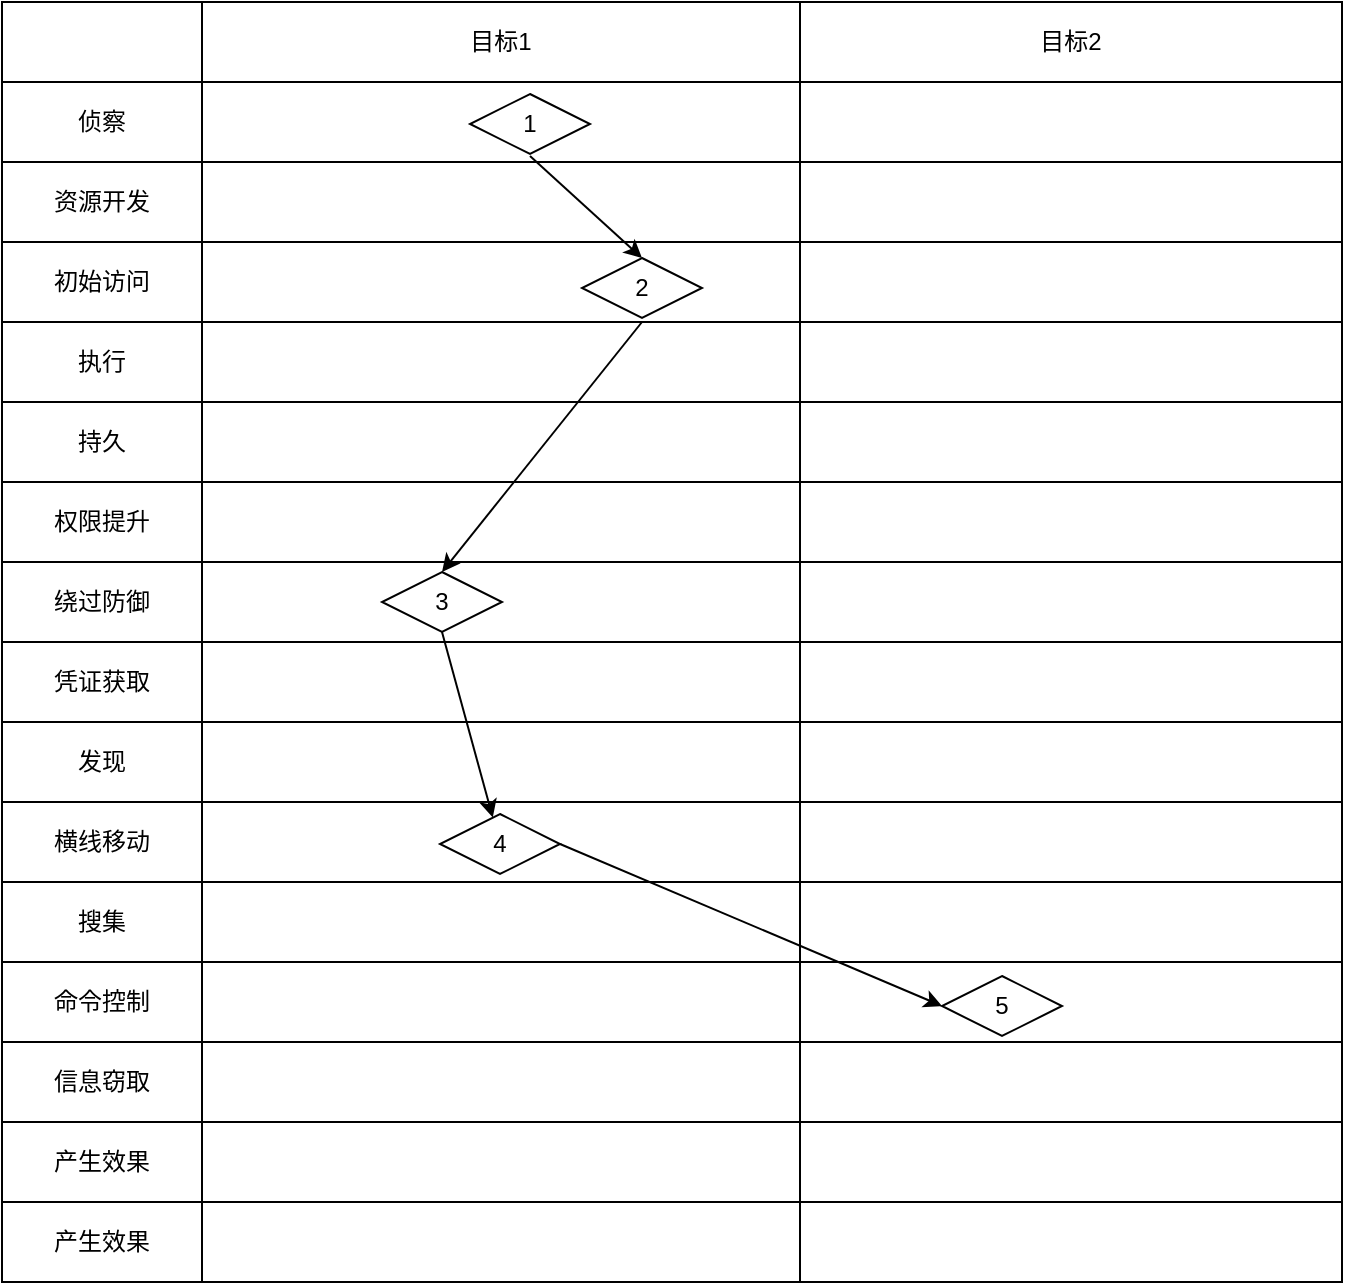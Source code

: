 <mxfile version="21.0.6" type="github">
  <diagram name="第 1 页" id="f9lIStY68VFxgaeeXOex">
    <mxGraphModel dx="1252" dy="1950" grid="1" gridSize="10" guides="1" tooltips="1" connect="1" arrows="1" fold="1" page="1" pageScale="1" pageWidth="827" pageHeight="1169" math="0" shadow="0">
      <root>
        <mxCell id="0" />
        <mxCell id="1" parent="0" />
        <mxCell id="gao_oj5QHQ_gCxG6J7-x-1" value="" style="rounded=0;whiteSpace=wrap;html=1;fontSize=17;" vertex="1" parent="1">
          <mxGeometry x="120" y="-510" width="670" height="640" as="geometry" />
        </mxCell>
        <mxCell id="gao_oj5QHQ_gCxG6J7-x-2" value="" style="shape=table;startSize=0;container=1;collapsible=0;childLayout=tableLayout;" vertex="1" parent="1">
          <mxGeometry x="120" y="-510" width="670" height="640" as="geometry" />
        </mxCell>
        <mxCell id="gao_oj5QHQ_gCxG6J7-x-3" value="" style="shape=tableRow;horizontal=0;startSize=0;swimlaneHead=0;swimlaneBody=0;strokeColor=inherit;top=0;left=0;bottom=0;right=0;collapsible=0;dropTarget=0;fillColor=none;points=[[0,0.5],[1,0.5]];portConstraint=eastwest;" vertex="1" parent="gao_oj5QHQ_gCxG6J7-x-2">
          <mxGeometry width="670" height="40" as="geometry" />
        </mxCell>
        <mxCell id="gao_oj5QHQ_gCxG6J7-x-4" value="" style="shape=partialRectangle;html=1;whiteSpace=wrap;connectable=0;strokeColor=inherit;overflow=hidden;fillColor=none;top=0;left=0;bottom=0;right=0;pointerEvents=1;" vertex="1" parent="gao_oj5QHQ_gCxG6J7-x-3">
          <mxGeometry width="100" height="40" as="geometry">
            <mxRectangle width="100" height="40" as="alternateBounds" />
          </mxGeometry>
        </mxCell>
        <mxCell id="gao_oj5QHQ_gCxG6J7-x-5" value="目标1" style="shape=partialRectangle;html=1;whiteSpace=wrap;connectable=0;strokeColor=inherit;overflow=hidden;fillColor=none;top=0;left=0;bottom=0;right=0;pointerEvents=1;" vertex="1" parent="gao_oj5QHQ_gCxG6J7-x-3">
          <mxGeometry x="100" width="299" height="40" as="geometry">
            <mxRectangle width="299" height="40" as="alternateBounds" />
          </mxGeometry>
        </mxCell>
        <mxCell id="gao_oj5QHQ_gCxG6J7-x-6" value="目标2" style="shape=partialRectangle;html=1;whiteSpace=wrap;connectable=0;strokeColor=inherit;overflow=hidden;fillColor=none;top=0;left=0;bottom=0;right=0;pointerEvents=1;" vertex="1" parent="gao_oj5QHQ_gCxG6J7-x-3">
          <mxGeometry x="399" width="271" height="40" as="geometry">
            <mxRectangle width="271" height="40" as="alternateBounds" />
          </mxGeometry>
        </mxCell>
        <mxCell id="gao_oj5QHQ_gCxG6J7-x-7" value="" style="shape=tableRow;horizontal=0;startSize=0;swimlaneHead=0;swimlaneBody=0;strokeColor=inherit;top=0;left=0;bottom=0;right=0;collapsible=0;dropTarget=0;fillColor=none;points=[[0,0.5],[1,0.5]];portConstraint=eastwest;" vertex="1" parent="gao_oj5QHQ_gCxG6J7-x-2">
          <mxGeometry y="40" width="670" height="40" as="geometry" />
        </mxCell>
        <mxCell id="gao_oj5QHQ_gCxG6J7-x-8" value="侦察" style="shape=partialRectangle;html=1;whiteSpace=wrap;connectable=0;strokeColor=inherit;overflow=hidden;fillColor=none;top=0;left=0;bottom=0;right=0;pointerEvents=1;" vertex="1" parent="gao_oj5QHQ_gCxG6J7-x-7">
          <mxGeometry width="100" height="40" as="geometry">
            <mxRectangle width="100" height="40" as="alternateBounds" />
          </mxGeometry>
        </mxCell>
        <mxCell id="gao_oj5QHQ_gCxG6J7-x-9" value="" style="shape=partialRectangle;html=1;whiteSpace=wrap;connectable=0;strokeColor=inherit;overflow=hidden;fillColor=none;top=0;left=0;bottom=0;right=0;pointerEvents=1;" vertex="1" parent="gao_oj5QHQ_gCxG6J7-x-7">
          <mxGeometry x="100" width="299" height="40" as="geometry">
            <mxRectangle width="299" height="40" as="alternateBounds" />
          </mxGeometry>
        </mxCell>
        <mxCell id="gao_oj5QHQ_gCxG6J7-x-10" value="" style="shape=partialRectangle;html=1;whiteSpace=wrap;connectable=0;strokeColor=inherit;overflow=hidden;fillColor=none;top=0;left=0;bottom=0;right=0;pointerEvents=1;" vertex="1" parent="gao_oj5QHQ_gCxG6J7-x-7">
          <mxGeometry x="399" width="271" height="40" as="geometry">
            <mxRectangle width="271" height="40" as="alternateBounds" />
          </mxGeometry>
        </mxCell>
        <mxCell id="gao_oj5QHQ_gCxG6J7-x-11" value="" style="shape=tableRow;horizontal=0;startSize=0;swimlaneHead=0;swimlaneBody=0;strokeColor=inherit;top=0;left=0;bottom=0;right=0;collapsible=0;dropTarget=0;fillColor=none;points=[[0,0.5],[1,0.5]];portConstraint=eastwest;" vertex="1" parent="gao_oj5QHQ_gCxG6J7-x-2">
          <mxGeometry y="80" width="670" height="40" as="geometry" />
        </mxCell>
        <mxCell id="gao_oj5QHQ_gCxG6J7-x-12" value="资源开发" style="shape=partialRectangle;html=1;whiteSpace=wrap;connectable=0;strokeColor=inherit;overflow=hidden;fillColor=none;top=0;left=0;bottom=0;right=0;pointerEvents=1;" vertex="1" parent="gao_oj5QHQ_gCxG6J7-x-11">
          <mxGeometry width="100" height="40" as="geometry">
            <mxRectangle width="100" height="40" as="alternateBounds" />
          </mxGeometry>
        </mxCell>
        <mxCell id="gao_oj5QHQ_gCxG6J7-x-13" value="" style="shape=partialRectangle;html=1;whiteSpace=wrap;connectable=0;strokeColor=inherit;overflow=hidden;fillColor=none;top=0;left=0;bottom=0;right=0;pointerEvents=1;" vertex="1" parent="gao_oj5QHQ_gCxG6J7-x-11">
          <mxGeometry x="100" width="299" height="40" as="geometry">
            <mxRectangle width="299" height="40" as="alternateBounds" />
          </mxGeometry>
        </mxCell>
        <mxCell id="gao_oj5QHQ_gCxG6J7-x-14" value="" style="shape=partialRectangle;html=1;whiteSpace=wrap;connectable=0;strokeColor=inherit;overflow=hidden;fillColor=none;top=0;left=0;bottom=0;right=0;pointerEvents=1;" vertex="1" parent="gao_oj5QHQ_gCxG6J7-x-11">
          <mxGeometry x="399" width="271" height="40" as="geometry">
            <mxRectangle width="271" height="40" as="alternateBounds" />
          </mxGeometry>
        </mxCell>
        <mxCell id="gao_oj5QHQ_gCxG6J7-x-15" value="" style="shape=tableRow;horizontal=0;startSize=0;swimlaneHead=0;swimlaneBody=0;strokeColor=inherit;top=0;left=0;bottom=0;right=0;collapsible=0;dropTarget=0;fillColor=none;points=[[0,0.5],[1,0.5]];portConstraint=eastwest;" vertex="1" parent="gao_oj5QHQ_gCxG6J7-x-2">
          <mxGeometry y="120" width="670" height="40" as="geometry" />
        </mxCell>
        <mxCell id="gao_oj5QHQ_gCxG6J7-x-16" value="初始访问" style="shape=partialRectangle;html=1;whiteSpace=wrap;connectable=0;strokeColor=inherit;overflow=hidden;fillColor=none;top=0;left=0;bottom=0;right=0;pointerEvents=1;" vertex="1" parent="gao_oj5QHQ_gCxG6J7-x-15">
          <mxGeometry width="100" height="40" as="geometry">
            <mxRectangle width="100" height="40" as="alternateBounds" />
          </mxGeometry>
        </mxCell>
        <mxCell id="gao_oj5QHQ_gCxG6J7-x-17" value="" style="shape=partialRectangle;html=1;whiteSpace=wrap;connectable=0;strokeColor=inherit;overflow=hidden;fillColor=none;top=0;left=0;bottom=0;right=0;pointerEvents=1;" vertex="1" parent="gao_oj5QHQ_gCxG6J7-x-15">
          <mxGeometry x="100" width="299" height="40" as="geometry">
            <mxRectangle width="299" height="40" as="alternateBounds" />
          </mxGeometry>
        </mxCell>
        <mxCell id="gao_oj5QHQ_gCxG6J7-x-18" value="" style="shape=partialRectangle;html=1;whiteSpace=wrap;connectable=0;strokeColor=inherit;overflow=hidden;fillColor=none;top=0;left=0;bottom=0;right=0;pointerEvents=1;" vertex="1" parent="gao_oj5QHQ_gCxG6J7-x-15">
          <mxGeometry x="399" width="271" height="40" as="geometry">
            <mxRectangle width="271" height="40" as="alternateBounds" />
          </mxGeometry>
        </mxCell>
        <mxCell id="gao_oj5QHQ_gCxG6J7-x-19" value="" style="shape=tableRow;horizontal=0;startSize=0;swimlaneHead=0;swimlaneBody=0;strokeColor=inherit;top=0;left=0;bottom=0;right=0;collapsible=0;dropTarget=0;fillColor=none;points=[[0,0.5],[1,0.5]];portConstraint=eastwest;" vertex="1" parent="gao_oj5QHQ_gCxG6J7-x-2">
          <mxGeometry y="160" width="670" height="40" as="geometry" />
        </mxCell>
        <mxCell id="gao_oj5QHQ_gCxG6J7-x-20" value="执行" style="shape=partialRectangle;html=1;whiteSpace=wrap;connectable=0;strokeColor=inherit;overflow=hidden;fillColor=none;top=0;left=0;bottom=0;right=0;pointerEvents=1;" vertex="1" parent="gao_oj5QHQ_gCxG6J7-x-19">
          <mxGeometry width="100" height="40" as="geometry">
            <mxRectangle width="100" height="40" as="alternateBounds" />
          </mxGeometry>
        </mxCell>
        <mxCell id="gao_oj5QHQ_gCxG6J7-x-21" value="" style="shape=partialRectangle;html=1;whiteSpace=wrap;connectable=0;strokeColor=inherit;overflow=hidden;fillColor=none;top=0;left=0;bottom=0;right=0;pointerEvents=1;" vertex="1" parent="gao_oj5QHQ_gCxG6J7-x-19">
          <mxGeometry x="100" width="299" height="40" as="geometry">
            <mxRectangle width="299" height="40" as="alternateBounds" />
          </mxGeometry>
        </mxCell>
        <mxCell id="gao_oj5QHQ_gCxG6J7-x-22" value="" style="shape=partialRectangle;html=1;whiteSpace=wrap;connectable=0;strokeColor=inherit;overflow=hidden;fillColor=none;top=0;left=0;bottom=0;right=0;pointerEvents=1;" vertex="1" parent="gao_oj5QHQ_gCxG6J7-x-19">
          <mxGeometry x="399" width="271" height="40" as="geometry">
            <mxRectangle width="271" height="40" as="alternateBounds" />
          </mxGeometry>
        </mxCell>
        <mxCell id="gao_oj5QHQ_gCxG6J7-x-23" value="" style="shape=tableRow;horizontal=0;startSize=0;swimlaneHead=0;swimlaneBody=0;strokeColor=inherit;top=0;left=0;bottom=0;right=0;collapsible=0;dropTarget=0;fillColor=none;points=[[0,0.5],[1,0.5]];portConstraint=eastwest;" vertex="1" parent="gao_oj5QHQ_gCxG6J7-x-2">
          <mxGeometry y="200" width="670" height="40" as="geometry" />
        </mxCell>
        <mxCell id="gao_oj5QHQ_gCxG6J7-x-24" value="持久" style="shape=partialRectangle;html=1;whiteSpace=wrap;connectable=0;strokeColor=inherit;overflow=hidden;fillColor=none;top=0;left=0;bottom=0;right=0;pointerEvents=1;" vertex="1" parent="gao_oj5QHQ_gCxG6J7-x-23">
          <mxGeometry width="100" height="40" as="geometry">
            <mxRectangle width="100" height="40" as="alternateBounds" />
          </mxGeometry>
        </mxCell>
        <mxCell id="gao_oj5QHQ_gCxG6J7-x-25" value="" style="shape=partialRectangle;html=1;whiteSpace=wrap;connectable=0;strokeColor=inherit;overflow=hidden;fillColor=none;top=0;left=0;bottom=0;right=0;pointerEvents=1;" vertex="1" parent="gao_oj5QHQ_gCxG6J7-x-23">
          <mxGeometry x="100" width="299" height="40" as="geometry">
            <mxRectangle width="299" height="40" as="alternateBounds" />
          </mxGeometry>
        </mxCell>
        <mxCell id="gao_oj5QHQ_gCxG6J7-x-26" value="" style="shape=partialRectangle;html=1;whiteSpace=wrap;connectable=0;strokeColor=inherit;overflow=hidden;fillColor=none;top=0;left=0;bottom=0;right=0;pointerEvents=1;" vertex="1" parent="gao_oj5QHQ_gCxG6J7-x-23">
          <mxGeometry x="399" width="271" height="40" as="geometry">
            <mxRectangle width="271" height="40" as="alternateBounds" />
          </mxGeometry>
        </mxCell>
        <mxCell id="gao_oj5QHQ_gCxG6J7-x-27" value="" style="shape=tableRow;horizontal=0;startSize=0;swimlaneHead=0;swimlaneBody=0;strokeColor=inherit;top=0;left=0;bottom=0;right=0;collapsible=0;dropTarget=0;fillColor=none;points=[[0,0.5],[1,0.5]];portConstraint=eastwest;" vertex="1" parent="gao_oj5QHQ_gCxG6J7-x-2">
          <mxGeometry y="240" width="670" height="40" as="geometry" />
        </mxCell>
        <mxCell id="gao_oj5QHQ_gCxG6J7-x-28" value="权限提升" style="shape=partialRectangle;html=1;whiteSpace=wrap;connectable=0;strokeColor=inherit;overflow=hidden;fillColor=none;top=0;left=0;bottom=0;right=0;pointerEvents=1;" vertex="1" parent="gao_oj5QHQ_gCxG6J7-x-27">
          <mxGeometry width="100" height="40" as="geometry">
            <mxRectangle width="100" height="40" as="alternateBounds" />
          </mxGeometry>
        </mxCell>
        <mxCell id="gao_oj5QHQ_gCxG6J7-x-29" value="" style="shape=partialRectangle;html=1;whiteSpace=wrap;connectable=0;strokeColor=inherit;overflow=hidden;fillColor=none;top=0;left=0;bottom=0;right=0;pointerEvents=1;" vertex="1" parent="gao_oj5QHQ_gCxG6J7-x-27">
          <mxGeometry x="100" width="299" height="40" as="geometry">
            <mxRectangle width="299" height="40" as="alternateBounds" />
          </mxGeometry>
        </mxCell>
        <mxCell id="gao_oj5QHQ_gCxG6J7-x-30" value="" style="shape=partialRectangle;html=1;whiteSpace=wrap;connectable=0;strokeColor=inherit;overflow=hidden;fillColor=none;top=0;left=0;bottom=0;right=0;pointerEvents=1;" vertex="1" parent="gao_oj5QHQ_gCxG6J7-x-27">
          <mxGeometry x="399" width="271" height="40" as="geometry">
            <mxRectangle width="271" height="40" as="alternateBounds" />
          </mxGeometry>
        </mxCell>
        <mxCell id="gao_oj5QHQ_gCxG6J7-x-31" value="" style="shape=tableRow;horizontal=0;startSize=0;swimlaneHead=0;swimlaneBody=0;strokeColor=inherit;top=0;left=0;bottom=0;right=0;collapsible=0;dropTarget=0;fillColor=none;points=[[0,0.5],[1,0.5]];portConstraint=eastwest;" vertex="1" parent="gao_oj5QHQ_gCxG6J7-x-2">
          <mxGeometry y="280" width="670" height="40" as="geometry" />
        </mxCell>
        <mxCell id="gao_oj5QHQ_gCxG6J7-x-32" value="绕过防御" style="shape=partialRectangle;html=1;whiteSpace=wrap;connectable=0;strokeColor=inherit;overflow=hidden;fillColor=none;top=0;left=0;bottom=0;right=0;pointerEvents=1;" vertex="1" parent="gao_oj5QHQ_gCxG6J7-x-31">
          <mxGeometry width="100" height="40" as="geometry">
            <mxRectangle width="100" height="40" as="alternateBounds" />
          </mxGeometry>
        </mxCell>
        <mxCell id="gao_oj5QHQ_gCxG6J7-x-33" value="" style="shape=partialRectangle;html=1;whiteSpace=wrap;connectable=0;strokeColor=inherit;overflow=hidden;fillColor=none;top=0;left=0;bottom=0;right=0;pointerEvents=1;" vertex="1" parent="gao_oj5QHQ_gCxG6J7-x-31">
          <mxGeometry x="100" width="299" height="40" as="geometry">
            <mxRectangle width="299" height="40" as="alternateBounds" />
          </mxGeometry>
        </mxCell>
        <mxCell id="gao_oj5QHQ_gCxG6J7-x-34" value="" style="shape=partialRectangle;html=1;whiteSpace=wrap;connectable=0;strokeColor=inherit;overflow=hidden;fillColor=none;top=0;left=0;bottom=0;right=0;pointerEvents=1;" vertex="1" parent="gao_oj5QHQ_gCxG6J7-x-31">
          <mxGeometry x="399" width="271" height="40" as="geometry">
            <mxRectangle width="271" height="40" as="alternateBounds" />
          </mxGeometry>
        </mxCell>
        <mxCell id="gao_oj5QHQ_gCxG6J7-x-35" value="" style="shape=tableRow;horizontal=0;startSize=0;swimlaneHead=0;swimlaneBody=0;strokeColor=inherit;top=0;left=0;bottom=0;right=0;collapsible=0;dropTarget=0;fillColor=none;points=[[0,0.5],[1,0.5]];portConstraint=eastwest;" vertex="1" parent="gao_oj5QHQ_gCxG6J7-x-2">
          <mxGeometry y="320" width="670" height="40" as="geometry" />
        </mxCell>
        <mxCell id="gao_oj5QHQ_gCxG6J7-x-36" value="凭证获取" style="shape=partialRectangle;html=1;whiteSpace=wrap;connectable=0;strokeColor=inherit;overflow=hidden;fillColor=none;top=0;left=0;bottom=0;right=0;pointerEvents=1;" vertex="1" parent="gao_oj5QHQ_gCxG6J7-x-35">
          <mxGeometry width="100" height="40" as="geometry">
            <mxRectangle width="100" height="40" as="alternateBounds" />
          </mxGeometry>
        </mxCell>
        <mxCell id="gao_oj5QHQ_gCxG6J7-x-37" value="" style="shape=partialRectangle;html=1;whiteSpace=wrap;connectable=0;strokeColor=inherit;overflow=hidden;fillColor=none;top=0;left=0;bottom=0;right=0;pointerEvents=1;" vertex="1" parent="gao_oj5QHQ_gCxG6J7-x-35">
          <mxGeometry x="100" width="299" height="40" as="geometry">
            <mxRectangle width="299" height="40" as="alternateBounds" />
          </mxGeometry>
        </mxCell>
        <mxCell id="gao_oj5QHQ_gCxG6J7-x-38" value="" style="shape=partialRectangle;html=1;whiteSpace=wrap;connectable=0;strokeColor=inherit;overflow=hidden;fillColor=none;top=0;left=0;bottom=0;right=0;pointerEvents=1;" vertex="1" parent="gao_oj5QHQ_gCxG6J7-x-35">
          <mxGeometry x="399" width="271" height="40" as="geometry">
            <mxRectangle width="271" height="40" as="alternateBounds" />
          </mxGeometry>
        </mxCell>
        <mxCell id="gao_oj5QHQ_gCxG6J7-x-39" value="" style="shape=tableRow;horizontal=0;startSize=0;swimlaneHead=0;swimlaneBody=0;strokeColor=inherit;top=0;left=0;bottom=0;right=0;collapsible=0;dropTarget=0;fillColor=none;points=[[0,0.5],[1,0.5]];portConstraint=eastwest;" vertex="1" parent="gao_oj5QHQ_gCxG6J7-x-2">
          <mxGeometry y="360" width="670" height="40" as="geometry" />
        </mxCell>
        <mxCell id="gao_oj5QHQ_gCxG6J7-x-40" value="发现" style="shape=partialRectangle;html=1;whiteSpace=wrap;connectable=0;strokeColor=inherit;overflow=hidden;fillColor=none;top=0;left=0;bottom=0;right=0;pointerEvents=1;" vertex="1" parent="gao_oj5QHQ_gCxG6J7-x-39">
          <mxGeometry width="100" height="40" as="geometry">
            <mxRectangle width="100" height="40" as="alternateBounds" />
          </mxGeometry>
        </mxCell>
        <mxCell id="gao_oj5QHQ_gCxG6J7-x-41" value="" style="shape=partialRectangle;html=1;whiteSpace=wrap;connectable=0;strokeColor=inherit;overflow=hidden;fillColor=none;top=0;left=0;bottom=0;right=0;pointerEvents=1;" vertex="1" parent="gao_oj5QHQ_gCxG6J7-x-39">
          <mxGeometry x="100" width="299" height="40" as="geometry">
            <mxRectangle width="299" height="40" as="alternateBounds" />
          </mxGeometry>
        </mxCell>
        <mxCell id="gao_oj5QHQ_gCxG6J7-x-42" value="" style="shape=partialRectangle;html=1;whiteSpace=wrap;connectable=0;strokeColor=inherit;overflow=hidden;fillColor=none;top=0;left=0;bottom=0;right=0;pointerEvents=1;" vertex="1" parent="gao_oj5QHQ_gCxG6J7-x-39">
          <mxGeometry x="399" width="271" height="40" as="geometry">
            <mxRectangle width="271" height="40" as="alternateBounds" />
          </mxGeometry>
        </mxCell>
        <mxCell id="gao_oj5QHQ_gCxG6J7-x-43" value="" style="shape=tableRow;horizontal=0;startSize=0;swimlaneHead=0;swimlaneBody=0;strokeColor=inherit;top=0;left=0;bottom=0;right=0;collapsible=0;dropTarget=0;fillColor=none;points=[[0,0.5],[1,0.5]];portConstraint=eastwest;" vertex="1" parent="gao_oj5QHQ_gCxG6J7-x-2">
          <mxGeometry y="400" width="670" height="40" as="geometry" />
        </mxCell>
        <mxCell id="gao_oj5QHQ_gCxG6J7-x-44" value="横线移动" style="shape=partialRectangle;html=1;whiteSpace=wrap;connectable=0;strokeColor=inherit;overflow=hidden;fillColor=none;top=0;left=0;bottom=0;right=0;pointerEvents=1;" vertex="1" parent="gao_oj5QHQ_gCxG6J7-x-43">
          <mxGeometry width="100" height="40" as="geometry">
            <mxRectangle width="100" height="40" as="alternateBounds" />
          </mxGeometry>
        </mxCell>
        <mxCell id="gao_oj5QHQ_gCxG6J7-x-45" value="" style="shape=partialRectangle;html=1;whiteSpace=wrap;connectable=0;strokeColor=inherit;overflow=hidden;fillColor=none;top=0;left=0;bottom=0;right=0;pointerEvents=1;" vertex="1" parent="gao_oj5QHQ_gCxG6J7-x-43">
          <mxGeometry x="100" width="299" height="40" as="geometry">
            <mxRectangle width="299" height="40" as="alternateBounds" />
          </mxGeometry>
        </mxCell>
        <mxCell id="gao_oj5QHQ_gCxG6J7-x-46" value="" style="shape=partialRectangle;html=1;whiteSpace=wrap;connectable=0;strokeColor=inherit;overflow=hidden;fillColor=none;top=0;left=0;bottom=0;right=0;pointerEvents=1;" vertex="1" parent="gao_oj5QHQ_gCxG6J7-x-43">
          <mxGeometry x="399" width="271" height="40" as="geometry">
            <mxRectangle width="271" height="40" as="alternateBounds" />
          </mxGeometry>
        </mxCell>
        <mxCell id="gao_oj5QHQ_gCxG6J7-x-47" value="" style="shape=tableRow;horizontal=0;startSize=0;swimlaneHead=0;swimlaneBody=0;strokeColor=inherit;top=0;left=0;bottom=0;right=0;collapsible=0;dropTarget=0;fillColor=none;points=[[0,0.5],[1,0.5]];portConstraint=eastwest;" vertex="1" parent="gao_oj5QHQ_gCxG6J7-x-2">
          <mxGeometry y="440" width="670" height="40" as="geometry" />
        </mxCell>
        <mxCell id="gao_oj5QHQ_gCxG6J7-x-48" value="搜集" style="shape=partialRectangle;html=1;whiteSpace=wrap;connectable=0;strokeColor=inherit;overflow=hidden;fillColor=none;top=0;left=0;bottom=0;right=0;pointerEvents=1;" vertex="1" parent="gao_oj5QHQ_gCxG6J7-x-47">
          <mxGeometry width="100" height="40" as="geometry">
            <mxRectangle width="100" height="40" as="alternateBounds" />
          </mxGeometry>
        </mxCell>
        <mxCell id="gao_oj5QHQ_gCxG6J7-x-49" value="" style="shape=partialRectangle;html=1;whiteSpace=wrap;connectable=0;strokeColor=inherit;overflow=hidden;fillColor=none;top=0;left=0;bottom=0;right=0;pointerEvents=1;" vertex="1" parent="gao_oj5QHQ_gCxG6J7-x-47">
          <mxGeometry x="100" width="299" height="40" as="geometry">
            <mxRectangle width="299" height="40" as="alternateBounds" />
          </mxGeometry>
        </mxCell>
        <mxCell id="gao_oj5QHQ_gCxG6J7-x-50" value="" style="shape=partialRectangle;html=1;whiteSpace=wrap;connectable=0;strokeColor=inherit;overflow=hidden;fillColor=none;top=0;left=0;bottom=0;right=0;pointerEvents=1;" vertex="1" parent="gao_oj5QHQ_gCxG6J7-x-47">
          <mxGeometry x="399" width="271" height="40" as="geometry">
            <mxRectangle width="271" height="40" as="alternateBounds" />
          </mxGeometry>
        </mxCell>
        <mxCell id="gao_oj5QHQ_gCxG6J7-x-51" value="" style="shape=tableRow;horizontal=0;startSize=0;swimlaneHead=0;swimlaneBody=0;strokeColor=inherit;top=0;left=0;bottom=0;right=0;collapsible=0;dropTarget=0;fillColor=none;points=[[0,0.5],[1,0.5]];portConstraint=eastwest;" vertex="1" parent="gao_oj5QHQ_gCxG6J7-x-2">
          <mxGeometry y="480" width="670" height="40" as="geometry" />
        </mxCell>
        <mxCell id="gao_oj5QHQ_gCxG6J7-x-52" value="命令控制" style="shape=partialRectangle;html=1;whiteSpace=wrap;connectable=0;strokeColor=inherit;overflow=hidden;fillColor=none;top=0;left=0;bottom=0;right=0;pointerEvents=1;" vertex="1" parent="gao_oj5QHQ_gCxG6J7-x-51">
          <mxGeometry width="100" height="40" as="geometry">
            <mxRectangle width="100" height="40" as="alternateBounds" />
          </mxGeometry>
        </mxCell>
        <mxCell id="gao_oj5QHQ_gCxG6J7-x-53" value="" style="shape=partialRectangle;html=1;whiteSpace=wrap;connectable=0;strokeColor=inherit;overflow=hidden;fillColor=none;top=0;left=0;bottom=0;right=0;pointerEvents=1;" vertex="1" parent="gao_oj5QHQ_gCxG6J7-x-51">
          <mxGeometry x="100" width="299" height="40" as="geometry">
            <mxRectangle width="299" height="40" as="alternateBounds" />
          </mxGeometry>
        </mxCell>
        <mxCell id="gao_oj5QHQ_gCxG6J7-x-54" value="" style="shape=partialRectangle;html=1;whiteSpace=wrap;connectable=0;strokeColor=inherit;overflow=hidden;fillColor=none;top=0;left=0;bottom=0;right=0;pointerEvents=1;" vertex="1" parent="gao_oj5QHQ_gCxG6J7-x-51">
          <mxGeometry x="399" width="271" height="40" as="geometry">
            <mxRectangle width="271" height="40" as="alternateBounds" />
          </mxGeometry>
        </mxCell>
        <mxCell id="gao_oj5QHQ_gCxG6J7-x-55" value="" style="shape=tableRow;horizontal=0;startSize=0;swimlaneHead=0;swimlaneBody=0;strokeColor=inherit;top=0;left=0;bottom=0;right=0;collapsible=0;dropTarget=0;fillColor=none;points=[[0,0.5],[1,0.5]];portConstraint=eastwest;" vertex="1" parent="gao_oj5QHQ_gCxG6J7-x-2">
          <mxGeometry y="520" width="670" height="40" as="geometry" />
        </mxCell>
        <mxCell id="gao_oj5QHQ_gCxG6J7-x-56" value="信息窃取" style="shape=partialRectangle;html=1;whiteSpace=wrap;connectable=0;strokeColor=inherit;overflow=hidden;fillColor=none;top=0;left=0;bottom=0;right=0;pointerEvents=1;" vertex="1" parent="gao_oj5QHQ_gCxG6J7-x-55">
          <mxGeometry width="100" height="40" as="geometry">
            <mxRectangle width="100" height="40" as="alternateBounds" />
          </mxGeometry>
        </mxCell>
        <mxCell id="gao_oj5QHQ_gCxG6J7-x-57" value="" style="shape=partialRectangle;html=1;whiteSpace=wrap;connectable=0;strokeColor=inherit;overflow=hidden;fillColor=none;top=0;left=0;bottom=0;right=0;pointerEvents=1;" vertex="1" parent="gao_oj5QHQ_gCxG6J7-x-55">
          <mxGeometry x="100" width="299" height="40" as="geometry">
            <mxRectangle width="299" height="40" as="alternateBounds" />
          </mxGeometry>
        </mxCell>
        <mxCell id="gao_oj5QHQ_gCxG6J7-x-58" value="" style="shape=partialRectangle;html=1;whiteSpace=wrap;connectable=0;strokeColor=inherit;overflow=hidden;fillColor=none;top=0;left=0;bottom=0;right=0;pointerEvents=1;" vertex="1" parent="gao_oj5QHQ_gCxG6J7-x-55">
          <mxGeometry x="399" width="271" height="40" as="geometry">
            <mxRectangle width="271" height="40" as="alternateBounds" />
          </mxGeometry>
        </mxCell>
        <mxCell id="gao_oj5QHQ_gCxG6J7-x-59" value="" style="shape=tableRow;horizontal=0;startSize=0;swimlaneHead=0;swimlaneBody=0;strokeColor=inherit;top=0;left=0;bottom=0;right=0;collapsible=0;dropTarget=0;fillColor=none;points=[[0,0.5],[1,0.5]];portConstraint=eastwest;" vertex="1" parent="gao_oj5QHQ_gCxG6J7-x-2">
          <mxGeometry y="560" width="670" height="40" as="geometry" />
        </mxCell>
        <mxCell id="gao_oj5QHQ_gCxG6J7-x-60" value="产生效果" style="shape=partialRectangle;html=1;whiteSpace=wrap;connectable=0;strokeColor=inherit;overflow=hidden;fillColor=none;top=0;left=0;bottom=0;right=0;pointerEvents=1;" vertex="1" parent="gao_oj5QHQ_gCxG6J7-x-59">
          <mxGeometry width="100" height="40" as="geometry">
            <mxRectangle width="100" height="40" as="alternateBounds" />
          </mxGeometry>
        </mxCell>
        <mxCell id="gao_oj5QHQ_gCxG6J7-x-61" value="" style="shape=partialRectangle;html=1;whiteSpace=wrap;connectable=0;strokeColor=inherit;overflow=hidden;fillColor=none;top=0;left=0;bottom=0;right=0;pointerEvents=1;" vertex="1" parent="gao_oj5QHQ_gCxG6J7-x-59">
          <mxGeometry x="100" width="299" height="40" as="geometry">
            <mxRectangle width="299" height="40" as="alternateBounds" />
          </mxGeometry>
        </mxCell>
        <mxCell id="gao_oj5QHQ_gCxG6J7-x-62" value="" style="shape=partialRectangle;html=1;whiteSpace=wrap;connectable=0;strokeColor=inherit;overflow=hidden;fillColor=none;top=0;left=0;bottom=0;right=0;pointerEvents=1;" vertex="1" parent="gao_oj5QHQ_gCxG6J7-x-59">
          <mxGeometry x="399" width="271" height="40" as="geometry">
            <mxRectangle width="271" height="40" as="alternateBounds" />
          </mxGeometry>
        </mxCell>
        <mxCell id="gao_oj5QHQ_gCxG6J7-x-63" value="" style="shape=tableRow;horizontal=0;startSize=0;swimlaneHead=0;swimlaneBody=0;strokeColor=inherit;top=0;left=0;bottom=0;right=0;collapsible=0;dropTarget=0;fillColor=none;points=[[0,0.5],[1,0.5]];portConstraint=eastwest;" vertex="1" parent="gao_oj5QHQ_gCxG6J7-x-2">
          <mxGeometry y="600" width="670" height="40" as="geometry" />
        </mxCell>
        <mxCell id="gao_oj5QHQ_gCxG6J7-x-64" value="产生效果" style="shape=partialRectangle;html=1;whiteSpace=wrap;connectable=0;strokeColor=inherit;overflow=hidden;fillColor=none;top=0;left=0;bottom=0;right=0;pointerEvents=1;" vertex="1" parent="gao_oj5QHQ_gCxG6J7-x-63">
          <mxGeometry width="100" height="40" as="geometry">
            <mxRectangle width="100" height="40" as="alternateBounds" />
          </mxGeometry>
        </mxCell>
        <mxCell id="gao_oj5QHQ_gCxG6J7-x-65" value="" style="shape=partialRectangle;html=1;whiteSpace=wrap;connectable=0;strokeColor=inherit;overflow=hidden;fillColor=none;top=0;left=0;bottom=0;right=0;pointerEvents=1;" vertex="1" parent="gao_oj5QHQ_gCxG6J7-x-63">
          <mxGeometry x="100" width="299" height="40" as="geometry">
            <mxRectangle width="299" height="40" as="alternateBounds" />
          </mxGeometry>
        </mxCell>
        <mxCell id="gao_oj5QHQ_gCxG6J7-x-66" value="" style="shape=partialRectangle;html=1;whiteSpace=wrap;connectable=0;strokeColor=inherit;overflow=hidden;fillColor=none;top=0;left=0;bottom=0;right=0;pointerEvents=1;" vertex="1" parent="gao_oj5QHQ_gCxG6J7-x-63">
          <mxGeometry x="399" width="271" height="40" as="geometry">
            <mxRectangle width="271" height="40" as="alternateBounds" />
          </mxGeometry>
        </mxCell>
        <mxCell id="gao_oj5QHQ_gCxG6J7-x-83" value="1" style="rhombus;whiteSpace=wrap;html=1;" vertex="1" parent="1">
          <mxGeometry x="354" y="-464" width="60" height="30" as="geometry" />
        </mxCell>
        <mxCell id="gao_oj5QHQ_gCxG6J7-x-84" style="edgeStyle=none;rounded=0;orthogonalLoop=1;jettySize=auto;html=1;exitX=0.394;exitY=-0.075;exitDx=0;exitDy=0;entryX=0.5;entryY=0;entryDx=0;entryDy=0;exitPerimeter=0;" edge="1" parent="1" target="gao_oj5QHQ_gCxG6J7-x-85">
          <mxGeometry relative="1" as="geometry">
            <mxPoint x="384" y="-433" as="sourcePoint" />
          </mxGeometry>
        </mxCell>
        <mxCell id="gao_oj5QHQ_gCxG6J7-x-87" style="rounded=0;orthogonalLoop=1;jettySize=auto;html=1;entryX=0.5;entryY=0;entryDx=0;entryDy=0;" edge="1" parent="1" target="gao_oj5QHQ_gCxG6J7-x-86">
          <mxGeometry relative="1" as="geometry">
            <mxPoint x="440" y="-350" as="sourcePoint" />
          </mxGeometry>
        </mxCell>
        <mxCell id="gao_oj5QHQ_gCxG6J7-x-85" value="2" style="rhombus;whiteSpace=wrap;html=1;" vertex="1" parent="1">
          <mxGeometry x="410" y="-382" width="60" height="30" as="geometry" />
        </mxCell>
        <mxCell id="gao_oj5QHQ_gCxG6J7-x-90" style="rounded=0;orthogonalLoop=1;jettySize=auto;html=1;exitX=0.5;exitY=1;exitDx=0;exitDy=0;" edge="1" parent="1" source="gao_oj5QHQ_gCxG6J7-x-86" target="gao_oj5QHQ_gCxG6J7-x-88">
          <mxGeometry relative="1" as="geometry" />
        </mxCell>
        <mxCell id="gao_oj5QHQ_gCxG6J7-x-86" value="3" style="rhombus;whiteSpace=wrap;html=1;" vertex="1" parent="1">
          <mxGeometry x="310" y="-225" width="60" height="30" as="geometry" />
        </mxCell>
        <mxCell id="gao_oj5QHQ_gCxG6J7-x-91" style="rounded=0;orthogonalLoop=1;jettySize=auto;html=1;exitX=1;exitY=0.5;exitDx=0;exitDy=0;entryX=0;entryY=0.5;entryDx=0;entryDy=0;" edge="1" parent="1" source="gao_oj5QHQ_gCxG6J7-x-88" target="gao_oj5QHQ_gCxG6J7-x-89">
          <mxGeometry relative="1" as="geometry" />
        </mxCell>
        <mxCell id="gao_oj5QHQ_gCxG6J7-x-88" value="4" style="rhombus;whiteSpace=wrap;html=1;" vertex="1" parent="1">
          <mxGeometry x="339" y="-104" width="60" height="30" as="geometry" />
        </mxCell>
        <mxCell id="gao_oj5QHQ_gCxG6J7-x-89" value="5" style="rhombus;whiteSpace=wrap;html=1;" vertex="1" parent="1">
          <mxGeometry x="590" y="-23" width="60" height="30" as="geometry" />
        </mxCell>
      </root>
    </mxGraphModel>
  </diagram>
</mxfile>
